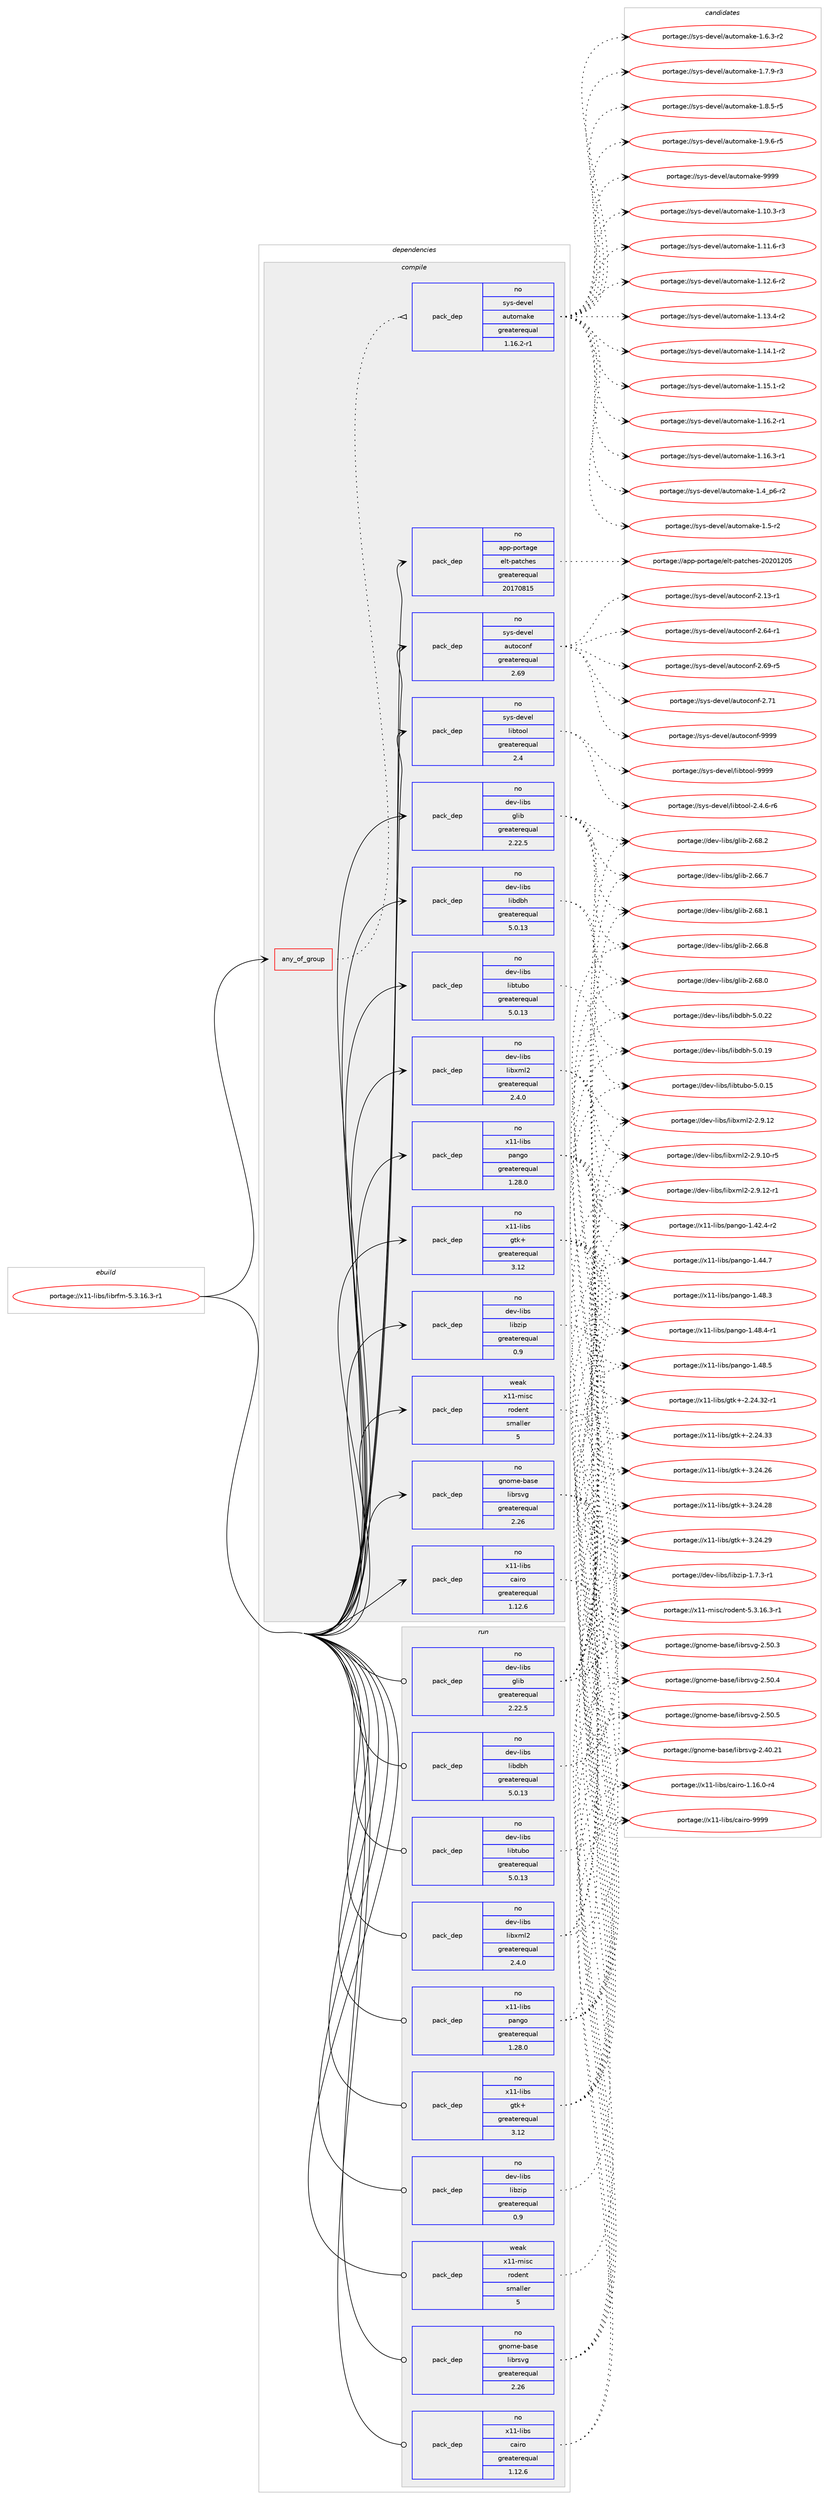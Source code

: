 digraph prolog {

# *************
# Graph options
# *************

newrank=true;
concentrate=true;
compound=true;
graph [rankdir=LR,fontname=Helvetica,fontsize=10,ranksep=1.5];#, ranksep=2.5, nodesep=0.2];
edge  [arrowhead=vee];
node  [fontname=Helvetica,fontsize=10];

# **********
# The ebuild
# **********

subgraph cluster_leftcol {
color=gray;
rank=same;
label=<<i>ebuild</i>>;
id [label="portage://x11-libs/librfm-5.3.16.3-r1", color=red, width=4, href="../x11-libs/librfm-5.3.16.3-r1.svg"];
}

# ****************
# The dependencies
# ****************

subgraph cluster_midcol {
color=gray;
label=<<i>dependencies</i>>;
subgraph cluster_compile {
fillcolor="#eeeeee";
style=filled;
label=<<i>compile</i>>;
subgraph any73 {
dependency1069 [label=<<TABLE BORDER="0" CELLBORDER="1" CELLSPACING="0" CELLPADDING="4"><TR><TD CELLPADDING="10">any_of_group</TD></TR></TABLE>>, shape=none, color=red];subgraph pack626 {
dependency1070 [label=<<TABLE BORDER="0" CELLBORDER="1" CELLSPACING="0" CELLPADDING="4" WIDTH="220"><TR><TD ROWSPAN="6" CELLPADDING="30">pack_dep</TD></TR><TR><TD WIDTH="110">no</TD></TR><TR><TD>sys-devel</TD></TR><TR><TD>automake</TD></TR><TR><TD>greaterequal</TD></TR><TR><TD>1.16.2-r1</TD></TR></TABLE>>, shape=none, color=blue];
}
dependency1069:e -> dependency1070:w [weight=20,style="dotted",arrowhead="oinv"];
}
id:e -> dependency1069:w [weight=20,style="solid",arrowhead="vee"];
subgraph pack627 {
dependency1071 [label=<<TABLE BORDER="0" CELLBORDER="1" CELLSPACING="0" CELLPADDING="4" WIDTH="220"><TR><TD ROWSPAN="6" CELLPADDING="30">pack_dep</TD></TR><TR><TD WIDTH="110">no</TD></TR><TR><TD>app-portage</TD></TR><TR><TD>elt-patches</TD></TR><TR><TD>greaterequal</TD></TR><TR><TD>20170815</TD></TR></TABLE>>, shape=none, color=blue];
}
id:e -> dependency1071:w [weight=20,style="solid",arrowhead="vee"];
subgraph pack628 {
dependency1072 [label=<<TABLE BORDER="0" CELLBORDER="1" CELLSPACING="0" CELLPADDING="4" WIDTH="220"><TR><TD ROWSPAN="6" CELLPADDING="30">pack_dep</TD></TR><TR><TD WIDTH="110">no</TD></TR><TR><TD>dev-libs</TD></TR><TR><TD>glib</TD></TR><TR><TD>greaterequal</TD></TR><TR><TD>2.22.5</TD></TR></TABLE>>, shape=none, color=blue];
}
id:e -> dependency1072:w [weight=20,style="solid",arrowhead="vee"];
subgraph pack629 {
dependency1073 [label=<<TABLE BORDER="0" CELLBORDER="1" CELLSPACING="0" CELLPADDING="4" WIDTH="220"><TR><TD ROWSPAN="6" CELLPADDING="30">pack_dep</TD></TR><TR><TD WIDTH="110">no</TD></TR><TR><TD>dev-libs</TD></TR><TR><TD>libdbh</TD></TR><TR><TD>greaterequal</TD></TR><TR><TD>5.0.13</TD></TR></TABLE>>, shape=none, color=blue];
}
id:e -> dependency1073:w [weight=20,style="solid",arrowhead="vee"];
subgraph pack630 {
dependency1074 [label=<<TABLE BORDER="0" CELLBORDER="1" CELLSPACING="0" CELLPADDING="4" WIDTH="220"><TR><TD ROWSPAN="6" CELLPADDING="30">pack_dep</TD></TR><TR><TD WIDTH="110">no</TD></TR><TR><TD>dev-libs</TD></TR><TR><TD>libtubo</TD></TR><TR><TD>greaterequal</TD></TR><TR><TD>5.0.13</TD></TR></TABLE>>, shape=none, color=blue];
}
id:e -> dependency1074:w [weight=20,style="solid",arrowhead="vee"];
subgraph pack631 {
dependency1075 [label=<<TABLE BORDER="0" CELLBORDER="1" CELLSPACING="0" CELLPADDING="4" WIDTH="220"><TR><TD ROWSPAN="6" CELLPADDING="30">pack_dep</TD></TR><TR><TD WIDTH="110">no</TD></TR><TR><TD>dev-libs</TD></TR><TR><TD>libxml2</TD></TR><TR><TD>greaterequal</TD></TR><TR><TD>2.4.0</TD></TR></TABLE>>, shape=none, color=blue];
}
id:e -> dependency1075:w [weight=20,style="solid",arrowhead="vee"];
subgraph pack632 {
dependency1076 [label=<<TABLE BORDER="0" CELLBORDER="1" CELLSPACING="0" CELLPADDING="4" WIDTH="220"><TR><TD ROWSPAN="6" CELLPADDING="30">pack_dep</TD></TR><TR><TD WIDTH="110">no</TD></TR><TR><TD>dev-libs</TD></TR><TR><TD>libzip</TD></TR><TR><TD>greaterequal</TD></TR><TR><TD>0.9</TD></TR></TABLE>>, shape=none, color=blue];
}
id:e -> dependency1076:w [weight=20,style="solid",arrowhead="vee"];
subgraph pack633 {
dependency1077 [label=<<TABLE BORDER="0" CELLBORDER="1" CELLSPACING="0" CELLPADDING="4" WIDTH="220"><TR><TD ROWSPAN="6" CELLPADDING="30">pack_dep</TD></TR><TR><TD WIDTH="110">no</TD></TR><TR><TD>gnome-base</TD></TR><TR><TD>librsvg</TD></TR><TR><TD>greaterequal</TD></TR><TR><TD>2.26</TD></TR></TABLE>>, shape=none, color=blue];
}
id:e -> dependency1077:w [weight=20,style="solid",arrowhead="vee"];
subgraph pack634 {
dependency1078 [label=<<TABLE BORDER="0" CELLBORDER="1" CELLSPACING="0" CELLPADDING="4" WIDTH="220"><TR><TD ROWSPAN="6" CELLPADDING="30">pack_dep</TD></TR><TR><TD WIDTH="110">no</TD></TR><TR><TD>sys-devel</TD></TR><TR><TD>autoconf</TD></TR><TR><TD>greaterequal</TD></TR><TR><TD>2.69</TD></TR></TABLE>>, shape=none, color=blue];
}
id:e -> dependency1078:w [weight=20,style="solid",arrowhead="vee"];
# *** BEGIN UNKNOWN DEPENDENCY TYPE (TODO) ***
# id -> package_dependency(portage://x11-libs/librfm-5.3.16.3-r1,install,no,sys-devel,gnuconfig,none,[,,],[],[])
# *** END UNKNOWN DEPENDENCY TYPE (TODO) ***

subgraph pack635 {
dependency1079 [label=<<TABLE BORDER="0" CELLBORDER="1" CELLSPACING="0" CELLPADDING="4" WIDTH="220"><TR><TD ROWSPAN="6" CELLPADDING="30">pack_dep</TD></TR><TR><TD WIDTH="110">no</TD></TR><TR><TD>sys-devel</TD></TR><TR><TD>libtool</TD></TR><TR><TD>greaterequal</TD></TR><TR><TD>2.4</TD></TR></TABLE>>, shape=none, color=blue];
}
id:e -> dependency1079:w [weight=20,style="solid",arrowhead="vee"];
# *** BEGIN UNKNOWN DEPENDENCY TYPE (TODO) ***
# id -> package_dependency(portage://x11-libs/librfm-5.3.16.3-r1,install,no,virtual,pkgconfig,none,[,,],[],[])
# *** END UNKNOWN DEPENDENCY TYPE (TODO) ***

subgraph pack636 {
dependency1080 [label=<<TABLE BORDER="0" CELLBORDER="1" CELLSPACING="0" CELLPADDING="4" WIDTH="220"><TR><TD ROWSPAN="6" CELLPADDING="30">pack_dep</TD></TR><TR><TD WIDTH="110">no</TD></TR><TR><TD>x11-libs</TD></TR><TR><TD>cairo</TD></TR><TR><TD>greaterequal</TD></TR><TR><TD>1.12.6</TD></TR></TABLE>>, shape=none, color=blue];
}
id:e -> dependency1080:w [weight=20,style="solid",arrowhead="vee"];
subgraph pack637 {
dependency1081 [label=<<TABLE BORDER="0" CELLBORDER="1" CELLSPACING="0" CELLPADDING="4" WIDTH="220"><TR><TD ROWSPAN="6" CELLPADDING="30">pack_dep</TD></TR><TR><TD WIDTH="110">no</TD></TR><TR><TD>x11-libs</TD></TR><TR><TD>gtk+</TD></TR><TR><TD>greaterequal</TD></TR><TR><TD>3.12</TD></TR></TABLE>>, shape=none, color=blue];
}
id:e -> dependency1081:w [weight=20,style="solid",arrowhead="vee"];
subgraph pack638 {
dependency1082 [label=<<TABLE BORDER="0" CELLBORDER="1" CELLSPACING="0" CELLPADDING="4" WIDTH="220"><TR><TD ROWSPAN="6" CELLPADDING="30">pack_dep</TD></TR><TR><TD WIDTH="110">no</TD></TR><TR><TD>x11-libs</TD></TR><TR><TD>pango</TD></TR><TR><TD>greaterequal</TD></TR><TR><TD>1.28.0</TD></TR></TABLE>>, shape=none, color=blue];
}
id:e -> dependency1082:w [weight=20,style="solid",arrowhead="vee"];
subgraph pack639 {
dependency1083 [label=<<TABLE BORDER="0" CELLBORDER="1" CELLSPACING="0" CELLPADDING="4" WIDTH="220"><TR><TD ROWSPAN="6" CELLPADDING="30">pack_dep</TD></TR><TR><TD WIDTH="110">weak</TD></TR><TR><TD>x11-misc</TD></TR><TR><TD>rodent</TD></TR><TR><TD>smaller</TD></TR><TR><TD>5</TD></TR></TABLE>>, shape=none, color=blue];
}
id:e -> dependency1083:w [weight=20,style="solid",arrowhead="vee"];
}
subgraph cluster_compileandrun {
fillcolor="#eeeeee";
style=filled;
label=<<i>compile and run</i>>;
}
subgraph cluster_run {
fillcolor="#eeeeee";
style=filled;
label=<<i>run</i>>;
subgraph pack640 {
dependency1084 [label=<<TABLE BORDER="0" CELLBORDER="1" CELLSPACING="0" CELLPADDING="4" WIDTH="220"><TR><TD ROWSPAN="6" CELLPADDING="30">pack_dep</TD></TR><TR><TD WIDTH="110">no</TD></TR><TR><TD>dev-libs</TD></TR><TR><TD>glib</TD></TR><TR><TD>greaterequal</TD></TR><TR><TD>2.22.5</TD></TR></TABLE>>, shape=none, color=blue];
}
id:e -> dependency1084:w [weight=20,style="solid",arrowhead="odot"];
subgraph pack641 {
dependency1085 [label=<<TABLE BORDER="0" CELLBORDER="1" CELLSPACING="0" CELLPADDING="4" WIDTH="220"><TR><TD ROWSPAN="6" CELLPADDING="30">pack_dep</TD></TR><TR><TD WIDTH="110">no</TD></TR><TR><TD>dev-libs</TD></TR><TR><TD>libdbh</TD></TR><TR><TD>greaterequal</TD></TR><TR><TD>5.0.13</TD></TR></TABLE>>, shape=none, color=blue];
}
id:e -> dependency1085:w [weight=20,style="solid",arrowhead="odot"];
subgraph pack642 {
dependency1086 [label=<<TABLE BORDER="0" CELLBORDER="1" CELLSPACING="0" CELLPADDING="4" WIDTH="220"><TR><TD ROWSPAN="6" CELLPADDING="30">pack_dep</TD></TR><TR><TD WIDTH="110">no</TD></TR><TR><TD>dev-libs</TD></TR><TR><TD>libtubo</TD></TR><TR><TD>greaterequal</TD></TR><TR><TD>5.0.13</TD></TR></TABLE>>, shape=none, color=blue];
}
id:e -> dependency1086:w [weight=20,style="solid",arrowhead="odot"];
subgraph pack643 {
dependency1087 [label=<<TABLE BORDER="0" CELLBORDER="1" CELLSPACING="0" CELLPADDING="4" WIDTH="220"><TR><TD ROWSPAN="6" CELLPADDING="30">pack_dep</TD></TR><TR><TD WIDTH="110">no</TD></TR><TR><TD>dev-libs</TD></TR><TR><TD>libxml2</TD></TR><TR><TD>greaterequal</TD></TR><TR><TD>2.4.0</TD></TR></TABLE>>, shape=none, color=blue];
}
id:e -> dependency1087:w [weight=20,style="solid",arrowhead="odot"];
subgraph pack644 {
dependency1088 [label=<<TABLE BORDER="0" CELLBORDER="1" CELLSPACING="0" CELLPADDING="4" WIDTH="220"><TR><TD ROWSPAN="6" CELLPADDING="30">pack_dep</TD></TR><TR><TD WIDTH="110">no</TD></TR><TR><TD>dev-libs</TD></TR><TR><TD>libzip</TD></TR><TR><TD>greaterequal</TD></TR><TR><TD>0.9</TD></TR></TABLE>>, shape=none, color=blue];
}
id:e -> dependency1088:w [weight=20,style="solid",arrowhead="odot"];
subgraph pack645 {
dependency1089 [label=<<TABLE BORDER="0" CELLBORDER="1" CELLSPACING="0" CELLPADDING="4" WIDTH="220"><TR><TD ROWSPAN="6" CELLPADDING="30">pack_dep</TD></TR><TR><TD WIDTH="110">no</TD></TR><TR><TD>gnome-base</TD></TR><TR><TD>librsvg</TD></TR><TR><TD>greaterequal</TD></TR><TR><TD>2.26</TD></TR></TABLE>>, shape=none, color=blue];
}
id:e -> dependency1089:w [weight=20,style="solid",arrowhead="odot"];
subgraph pack646 {
dependency1090 [label=<<TABLE BORDER="0" CELLBORDER="1" CELLSPACING="0" CELLPADDING="4" WIDTH="220"><TR><TD ROWSPAN="6" CELLPADDING="30">pack_dep</TD></TR><TR><TD WIDTH="110">no</TD></TR><TR><TD>x11-libs</TD></TR><TR><TD>cairo</TD></TR><TR><TD>greaterequal</TD></TR><TR><TD>1.12.6</TD></TR></TABLE>>, shape=none, color=blue];
}
id:e -> dependency1090:w [weight=20,style="solid",arrowhead="odot"];
subgraph pack647 {
dependency1091 [label=<<TABLE BORDER="0" CELLBORDER="1" CELLSPACING="0" CELLPADDING="4" WIDTH="220"><TR><TD ROWSPAN="6" CELLPADDING="30">pack_dep</TD></TR><TR><TD WIDTH="110">no</TD></TR><TR><TD>x11-libs</TD></TR><TR><TD>gtk+</TD></TR><TR><TD>greaterequal</TD></TR><TR><TD>3.12</TD></TR></TABLE>>, shape=none, color=blue];
}
id:e -> dependency1091:w [weight=20,style="solid",arrowhead="odot"];
subgraph pack648 {
dependency1092 [label=<<TABLE BORDER="0" CELLBORDER="1" CELLSPACING="0" CELLPADDING="4" WIDTH="220"><TR><TD ROWSPAN="6" CELLPADDING="30">pack_dep</TD></TR><TR><TD WIDTH="110">no</TD></TR><TR><TD>x11-libs</TD></TR><TR><TD>pango</TD></TR><TR><TD>greaterequal</TD></TR><TR><TD>1.28.0</TD></TR></TABLE>>, shape=none, color=blue];
}
id:e -> dependency1092:w [weight=20,style="solid",arrowhead="odot"];
subgraph pack649 {
dependency1093 [label=<<TABLE BORDER="0" CELLBORDER="1" CELLSPACING="0" CELLPADDING="4" WIDTH="220"><TR><TD ROWSPAN="6" CELLPADDING="30">pack_dep</TD></TR><TR><TD WIDTH="110">weak</TD></TR><TR><TD>x11-misc</TD></TR><TR><TD>rodent</TD></TR><TR><TD>smaller</TD></TR><TR><TD>5</TD></TR></TABLE>>, shape=none, color=blue];
}
id:e -> dependency1093:w [weight=20,style="solid",arrowhead="odot"];
}
}

# **************
# The candidates
# **************

subgraph cluster_choices {
rank=same;
color=gray;
label=<<i>candidates</i>>;

subgraph choice626 {
color=black;
nodesep=1;
choice11512111545100101118101108479711711611110997107101454946494846514511451 [label="portage://sys-devel/automake-1.10.3-r3", color=red, width=4,href="../sys-devel/automake-1.10.3-r3.svg"];
choice11512111545100101118101108479711711611110997107101454946494946544511451 [label="portage://sys-devel/automake-1.11.6-r3", color=red, width=4,href="../sys-devel/automake-1.11.6-r3.svg"];
choice11512111545100101118101108479711711611110997107101454946495046544511450 [label="portage://sys-devel/automake-1.12.6-r2", color=red, width=4,href="../sys-devel/automake-1.12.6-r2.svg"];
choice11512111545100101118101108479711711611110997107101454946495146524511450 [label="portage://sys-devel/automake-1.13.4-r2", color=red, width=4,href="../sys-devel/automake-1.13.4-r2.svg"];
choice11512111545100101118101108479711711611110997107101454946495246494511450 [label="portage://sys-devel/automake-1.14.1-r2", color=red, width=4,href="../sys-devel/automake-1.14.1-r2.svg"];
choice11512111545100101118101108479711711611110997107101454946495346494511450 [label="portage://sys-devel/automake-1.15.1-r2", color=red, width=4,href="../sys-devel/automake-1.15.1-r2.svg"];
choice11512111545100101118101108479711711611110997107101454946495446504511449 [label="portage://sys-devel/automake-1.16.2-r1", color=red, width=4,href="../sys-devel/automake-1.16.2-r1.svg"];
choice11512111545100101118101108479711711611110997107101454946495446514511449 [label="portage://sys-devel/automake-1.16.3-r1", color=red, width=4,href="../sys-devel/automake-1.16.3-r1.svg"];
choice115121115451001011181011084797117116111109971071014549465295112544511450 [label="portage://sys-devel/automake-1.4_p6-r2", color=red, width=4,href="../sys-devel/automake-1.4_p6-r2.svg"];
choice11512111545100101118101108479711711611110997107101454946534511450 [label="portage://sys-devel/automake-1.5-r2", color=red, width=4,href="../sys-devel/automake-1.5-r2.svg"];
choice115121115451001011181011084797117116111109971071014549465446514511450 [label="portage://sys-devel/automake-1.6.3-r2", color=red, width=4,href="../sys-devel/automake-1.6.3-r2.svg"];
choice115121115451001011181011084797117116111109971071014549465546574511451 [label="portage://sys-devel/automake-1.7.9-r3", color=red, width=4,href="../sys-devel/automake-1.7.9-r3.svg"];
choice115121115451001011181011084797117116111109971071014549465646534511453 [label="portage://sys-devel/automake-1.8.5-r5", color=red, width=4,href="../sys-devel/automake-1.8.5-r5.svg"];
choice115121115451001011181011084797117116111109971071014549465746544511453 [label="portage://sys-devel/automake-1.9.6-r5", color=red, width=4,href="../sys-devel/automake-1.9.6-r5.svg"];
choice115121115451001011181011084797117116111109971071014557575757 [label="portage://sys-devel/automake-9999", color=red, width=4,href="../sys-devel/automake-9999.svg"];
dependency1070:e -> choice11512111545100101118101108479711711611110997107101454946494846514511451:w [style=dotted,weight="100"];
dependency1070:e -> choice11512111545100101118101108479711711611110997107101454946494946544511451:w [style=dotted,weight="100"];
dependency1070:e -> choice11512111545100101118101108479711711611110997107101454946495046544511450:w [style=dotted,weight="100"];
dependency1070:e -> choice11512111545100101118101108479711711611110997107101454946495146524511450:w [style=dotted,weight="100"];
dependency1070:e -> choice11512111545100101118101108479711711611110997107101454946495246494511450:w [style=dotted,weight="100"];
dependency1070:e -> choice11512111545100101118101108479711711611110997107101454946495346494511450:w [style=dotted,weight="100"];
dependency1070:e -> choice11512111545100101118101108479711711611110997107101454946495446504511449:w [style=dotted,weight="100"];
dependency1070:e -> choice11512111545100101118101108479711711611110997107101454946495446514511449:w [style=dotted,weight="100"];
dependency1070:e -> choice115121115451001011181011084797117116111109971071014549465295112544511450:w [style=dotted,weight="100"];
dependency1070:e -> choice11512111545100101118101108479711711611110997107101454946534511450:w [style=dotted,weight="100"];
dependency1070:e -> choice115121115451001011181011084797117116111109971071014549465446514511450:w [style=dotted,weight="100"];
dependency1070:e -> choice115121115451001011181011084797117116111109971071014549465546574511451:w [style=dotted,weight="100"];
dependency1070:e -> choice115121115451001011181011084797117116111109971071014549465646534511453:w [style=dotted,weight="100"];
dependency1070:e -> choice115121115451001011181011084797117116111109971071014549465746544511453:w [style=dotted,weight="100"];
dependency1070:e -> choice115121115451001011181011084797117116111109971071014557575757:w [style=dotted,weight="100"];
}
subgraph choice627 {
color=black;
nodesep=1;
choice97112112451121111141169710310147101108116451129711699104101115455048504849504853 [label="portage://app-portage/elt-patches-20201205", color=red, width=4,href="../app-portage/elt-patches-20201205.svg"];
dependency1071:e -> choice97112112451121111141169710310147101108116451129711699104101115455048504849504853:w [style=dotted,weight="100"];
}
subgraph choice628 {
color=black;
nodesep=1;
choice1001011184510810598115471031081059845504654544655 [label="portage://dev-libs/glib-2.66.7", color=red, width=4,href="../dev-libs/glib-2.66.7.svg"];
choice1001011184510810598115471031081059845504654544656 [label="portage://dev-libs/glib-2.66.8", color=red, width=4,href="../dev-libs/glib-2.66.8.svg"];
choice1001011184510810598115471031081059845504654564648 [label="portage://dev-libs/glib-2.68.0", color=red, width=4,href="../dev-libs/glib-2.68.0.svg"];
choice1001011184510810598115471031081059845504654564649 [label="portage://dev-libs/glib-2.68.1", color=red, width=4,href="../dev-libs/glib-2.68.1.svg"];
choice1001011184510810598115471031081059845504654564650 [label="portage://dev-libs/glib-2.68.2", color=red, width=4,href="../dev-libs/glib-2.68.2.svg"];
dependency1072:e -> choice1001011184510810598115471031081059845504654544655:w [style=dotted,weight="100"];
dependency1072:e -> choice1001011184510810598115471031081059845504654544656:w [style=dotted,weight="100"];
dependency1072:e -> choice1001011184510810598115471031081059845504654564648:w [style=dotted,weight="100"];
dependency1072:e -> choice1001011184510810598115471031081059845504654564649:w [style=dotted,weight="100"];
dependency1072:e -> choice1001011184510810598115471031081059845504654564650:w [style=dotted,weight="100"];
}
subgraph choice629 {
color=black;
nodesep=1;
choice100101118451081059811547108105981009810445534648464957 [label="portage://dev-libs/libdbh-5.0.19", color=red, width=4,href="../dev-libs/libdbh-5.0.19.svg"];
choice100101118451081059811547108105981009810445534648465050 [label="portage://dev-libs/libdbh-5.0.22", color=red, width=4,href="../dev-libs/libdbh-5.0.22.svg"];
dependency1073:e -> choice100101118451081059811547108105981009810445534648464957:w [style=dotted,weight="100"];
dependency1073:e -> choice100101118451081059811547108105981009810445534648465050:w [style=dotted,weight="100"];
}
subgraph choice630 {
color=black;
nodesep=1;
choice100101118451081059811547108105981161179811145534648464953 [label="portage://dev-libs/libtubo-5.0.15", color=red, width=4,href="../dev-libs/libtubo-5.0.15.svg"];
dependency1074:e -> choice100101118451081059811547108105981161179811145534648464953:w [style=dotted,weight="100"];
}
subgraph choice631 {
color=black;
nodesep=1;
choice1001011184510810598115471081059812010910850455046574649484511453 [label="portage://dev-libs/libxml2-2.9.10-r5", color=red, width=4,href="../dev-libs/libxml2-2.9.10-r5.svg"];
choice100101118451081059811547108105981201091085045504657464950 [label="portage://dev-libs/libxml2-2.9.12", color=red, width=4,href="../dev-libs/libxml2-2.9.12.svg"];
choice1001011184510810598115471081059812010910850455046574649504511449 [label="portage://dev-libs/libxml2-2.9.12-r1", color=red, width=4,href="../dev-libs/libxml2-2.9.12-r1.svg"];
dependency1075:e -> choice1001011184510810598115471081059812010910850455046574649484511453:w [style=dotted,weight="100"];
dependency1075:e -> choice100101118451081059811547108105981201091085045504657464950:w [style=dotted,weight="100"];
dependency1075:e -> choice1001011184510810598115471081059812010910850455046574649504511449:w [style=dotted,weight="100"];
}
subgraph choice632 {
color=black;
nodesep=1;
choice100101118451081059811547108105981221051124549465546514511449 [label="portage://dev-libs/libzip-1.7.3-r1", color=red, width=4,href="../dev-libs/libzip-1.7.3-r1.svg"];
dependency1076:e -> choice100101118451081059811547108105981221051124549465546514511449:w [style=dotted,weight="100"];
}
subgraph choice633 {
color=black;
nodesep=1;
choice10311011110910145989711510147108105981141151181034550465248465049 [label="portage://gnome-base/librsvg-2.40.21", color=red, width=4,href="../gnome-base/librsvg-2.40.21.svg"];
choice103110111109101459897115101471081059811411511810345504653484651 [label="portage://gnome-base/librsvg-2.50.3", color=red, width=4,href="../gnome-base/librsvg-2.50.3.svg"];
choice103110111109101459897115101471081059811411511810345504653484652 [label="portage://gnome-base/librsvg-2.50.4", color=red, width=4,href="../gnome-base/librsvg-2.50.4.svg"];
choice103110111109101459897115101471081059811411511810345504653484653 [label="portage://gnome-base/librsvg-2.50.5", color=red, width=4,href="../gnome-base/librsvg-2.50.5.svg"];
dependency1077:e -> choice10311011110910145989711510147108105981141151181034550465248465049:w [style=dotted,weight="100"];
dependency1077:e -> choice103110111109101459897115101471081059811411511810345504653484651:w [style=dotted,weight="100"];
dependency1077:e -> choice103110111109101459897115101471081059811411511810345504653484652:w [style=dotted,weight="100"];
dependency1077:e -> choice103110111109101459897115101471081059811411511810345504653484653:w [style=dotted,weight="100"];
}
subgraph choice634 {
color=black;
nodesep=1;
choice1151211154510010111810110847971171161119911111010245504649514511449 [label="portage://sys-devel/autoconf-2.13-r1", color=red, width=4,href="../sys-devel/autoconf-2.13-r1.svg"];
choice1151211154510010111810110847971171161119911111010245504654524511449 [label="portage://sys-devel/autoconf-2.64-r1", color=red, width=4,href="../sys-devel/autoconf-2.64-r1.svg"];
choice1151211154510010111810110847971171161119911111010245504654574511453 [label="portage://sys-devel/autoconf-2.69-r5", color=red, width=4,href="../sys-devel/autoconf-2.69-r5.svg"];
choice115121115451001011181011084797117116111991111101024550465549 [label="portage://sys-devel/autoconf-2.71", color=red, width=4,href="../sys-devel/autoconf-2.71.svg"];
choice115121115451001011181011084797117116111991111101024557575757 [label="portage://sys-devel/autoconf-9999", color=red, width=4,href="../sys-devel/autoconf-9999.svg"];
dependency1078:e -> choice1151211154510010111810110847971171161119911111010245504649514511449:w [style=dotted,weight="100"];
dependency1078:e -> choice1151211154510010111810110847971171161119911111010245504654524511449:w [style=dotted,weight="100"];
dependency1078:e -> choice1151211154510010111810110847971171161119911111010245504654574511453:w [style=dotted,weight="100"];
dependency1078:e -> choice115121115451001011181011084797117116111991111101024550465549:w [style=dotted,weight="100"];
dependency1078:e -> choice115121115451001011181011084797117116111991111101024557575757:w [style=dotted,weight="100"];
}
subgraph choice635 {
color=black;
nodesep=1;
choice1151211154510010111810110847108105981161111111084550465246544511454 [label="portage://sys-devel/libtool-2.4.6-r6", color=red, width=4,href="../sys-devel/libtool-2.4.6-r6.svg"];
choice1151211154510010111810110847108105981161111111084557575757 [label="portage://sys-devel/libtool-9999", color=red, width=4,href="../sys-devel/libtool-9999.svg"];
dependency1079:e -> choice1151211154510010111810110847108105981161111111084550465246544511454:w [style=dotted,weight="100"];
dependency1079:e -> choice1151211154510010111810110847108105981161111111084557575757:w [style=dotted,weight="100"];
}
subgraph choice636 {
color=black;
nodesep=1;
choice12049494510810598115479997105114111454946495446484511452 [label="portage://x11-libs/cairo-1.16.0-r4", color=red, width=4,href="../x11-libs/cairo-1.16.0-r4.svg"];
choice120494945108105981154799971051141114557575757 [label="portage://x11-libs/cairo-9999", color=red, width=4,href="../x11-libs/cairo-9999.svg"];
dependency1080:e -> choice12049494510810598115479997105114111454946495446484511452:w [style=dotted,weight="100"];
dependency1080:e -> choice120494945108105981154799971051141114557575757:w [style=dotted,weight="100"];
}
subgraph choice637 {
color=black;
nodesep=1;
choice12049494510810598115471031161074345504650524651504511449 [label="portage://x11-libs/gtk+-2.24.32-r1", color=red, width=4,href="../x11-libs/gtk+-2.24.32-r1.svg"];
choice1204949451081059811547103116107434550465052465151 [label="portage://x11-libs/gtk+-2.24.33", color=red, width=4,href="../x11-libs/gtk+-2.24.33.svg"];
choice1204949451081059811547103116107434551465052465054 [label="portage://x11-libs/gtk+-3.24.26", color=red, width=4,href="../x11-libs/gtk+-3.24.26.svg"];
choice1204949451081059811547103116107434551465052465056 [label="portage://x11-libs/gtk+-3.24.28", color=red, width=4,href="../x11-libs/gtk+-3.24.28.svg"];
choice1204949451081059811547103116107434551465052465057 [label="portage://x11-libs/gtk+-3.24.29", color=red, width=4,href="../x11-libs/gtk+-3.24.29.svg"];
dependency1081:e -> choice12049494510810598115471031161074345504650524651504511449:w [style=dotted,weight="100"];
dependency1081:e -> choice1204949451081059811547103116107434550465052465151:w [style=dotted,weight="100"];
dependency1081:e -> choice1204949451081059811547103116107434551465052465054:w [style=dotted,weight="100"];
dependency1081:e -> choice1204949451081059811547103116107434551465052465056:w [style=dotted,weight="100"];
dependency1081:e -> choice1204949451081059811547103116107434551465052465057:w [style=dotted,weight="100"];
}
subgraph choice638 {
color=black;
nodesep=1;
choice120494945108105981154711297110103111454946525046524511450 [label="portage://x11-libs/pango-1.42.4-r2", color=red, width=4,href="../x11-libs/pango-1.42.4-r2.svg"];
choice12049494510810598115471129711010311145494652524655 [label="portage://x11-libs/pango-1.44.7", color=red, width=4,href="../x11-libs/pango-1.44.7.svg"];
choice12049494510810598115471129711010311145494652564651 [label="portage://x11-libs/pango-1.48.3", color=red, width=4,href="../x11-libs/pango-1.48.3.svg"];
choice120494945108105981154711297110103111454946525646524511449 [label="portage://x11-libs/pango-1.48.4-r1", color=red, width=4,href="../x11-libs/pango-1.48.4-r1.svg"];
choice12049494510810598115471129711010311145494652564653 [label="portage://x11-libs/pango-1.48.5", color=red, width=4,href="../x11-libs/pango-1.48.5.svg"];
dependency1082:e -> choice120494945108105981154711297110103111454946525046524511450:w [style=dotted,weight="100"];
dependency1082:e -> choice12049494510810598115471129711010311145494652524655:w [style=dotted,weight="100"];
dependency1082:e -> choice12049494510810598115471129711010311145494652564651:w [style=dotted,weight="100"];
dependency1082:e -> choice120494945108105981154711297110103111454946525646524511449:w [style=dotted,weight="100"];
dependency1082:e -> choice12049494510810598115471129711010311145494652564653:w [style=dotted,weight="100"];
}
subgraph choice639 {
color=black;
nodesep=1;
choice12049494510910511599471141111001011101164553465146495446514511449 [label="portage://x11-misc/rodent-5.3.16.3-r1", color=red, width=4,href="../x11-misc/rodent-5.3.16.3-r1.svg"];
dependency1083:e -> choice12049494510910511599471141111001011101164553465146495446514511449:w [style=dotted,weight="100"];
}
subgraph choice640 {
color=black;
nodesep=1;
choice1001011184510810598115471031081059845504654544655 [label="portage://dev-libs/glib-2.66.7", color=red, width=4,href="../dev-libs/glib-2.66.7.svg"];
choice1001011184510810598115471031081059845504654544656 [label="portage://dev-libs/glib-2.66.8", color=red, width=4,href="../dev-libs/glib-2.66.8.svg"];
choice1001011184510810598115471031081059845504654564648 [label="portage://dev-libs/glib-2.68.0", color=red, width=4,href="../dev-libs/glib-2.68.0.svg"];
choice1001011184510810598115471031081059845504654564649 [label="portage://dev-libs/glib-2.68.1", color=red, width=4,href="../dev-libs/glib-2.68.1.svg"];
choice1001011184510810598115471031081059845504654564650 [label="portage://dev-libs/glib-2.68.2", color=red, width=4,href="../dev-libs/glib-2.68.2.svg"];
dependency1084:e -> choice1001011184510810598115471031081059845504654544655:w [style=dotted,weight="100"];
dependency1084:e -> choice1001011184510810598115471031081059845504654544656:w [style=dotted,weight="100"];
dependency1084:e -> choice1001011184510810598115471031081059845504654564648:w [style=dotted,weight="100"];
dependency1084:e -> choice1001011184510810598115471031081059845504654564649:w [style=dotted,weight="100"];
dependency1084:e -> choice1001011184510810598115471031081059845504654564650:w [style=dotted,weight="100"];
}
subgraph choice641 {
color=black;
nodesep=1;
choice100101118451081059811547108105981009810445534648464957 [label="portage://dev-libs/libdbh-5.0.19", color=red, width=4,href="../dev-libs/libdbh-5.0.19.svg"];
choice100101118451081059811547108105981009810445534648465050 [label="portage://dev-libs/libdbh-5.0.22", color=red, width=4,href="../dev-libs/libdbh-5.0.22.svg"];
dependency1085:e -> choice100101118451081059811547108105981009810445534648464957:w [style=dotted,weight="100"];
dependency1085:e -> choice100101118451081059811547108105981009810445534648465050:w [style=dotted,weight="100"];
}
subgraph choice642 {
color=black;
nodesep=1;
choice100101118451081059811547108105981161179811145534648464953 [label="portage://dev-libs/libtubo-5.0.15", color=red, width=4,href="../dev-libs/libtubo-5.0.15.svg"];
dependency1086:e -> choice100101118451081059811547108105981161179811145534648464953:w [style=dotted,weight="100"];
}
subgraph choice643 {
color=black;
nodesep=1;
choice1001011184510810598115471081059812010910850455046574649484511453 [label="portage://dev-libs/libxml2-2.9.10-r5", color=red, width=4,href="../dev-libs/libxml2-2.9.10-r5.svg"];
choice100101118451081059811547108105981201091085045504657464950 [label="portage://dev-libs/libxml2-2.9.12", color=red, width=4,href="../dev-libs/libxml2-2.9.12.svg"];
choice1001011184510810598115471081059812010910850455046574649504511449 [label="portage://dev-libs/libxml2-2.9.12-r1", color=red, width=4,href="../dev-libs/libxml2-2.9.12-r1.svg"];
dependency1087:e -> choice1001011184510810598115471081059812010910850455046574649484511453:w [style=dotted,weight="100"];
dependency1087:e -> choice100101118451081059811547108105981201091085045504657464950:w [style=dotted,weight="100"];
dependency1087:e -> choice1001011184510810598115471081059812010910850455046574649504511449:w [style=dotted,weight="100"];
}
subgraph choice644 {
color=black;
nodesep=1;
choice100101118451081059811547108105981221051124549465546514511449 [label="portage://dev-libs/libzip-1.7.3-r1", color=red, width=4,href="../dev-libs/libzip-1.7.3-r1.svg"];
dependency1088:e -> choice100101118451081059811547108105981221051124549465546514511449:w [style=dotted,weight="100"];
}
subgraph choice645 {
color=black;
nodesep=1;
choice10311011110910145989711510147108105981141151181034550465248465049 [label="portage://gnome-base/librsvg-2.40.21", color=red, width=4,href="../gnome-base/librsvg-2.40.21.svg"];
choice103110111109101459897115101471081059811411511810345504653484651 [label="portage://gnome-base/librsvg-2.50.3", color=red, width=4,href="../gnome-base/librsvg-2.50.3.svg"];
choice103110111109101459897115101471081059811411511810345504653484652 [label="portage://gnome-base/librsvg-2.50.4", color=red, width=4,href="../gnome-base/librsvg-2.50.4.svg"];
choice103110111109101459897115101471081059811411511810345504653484653 [label="portage://gnome-base/librsvg-2.50.5", color=red, width=4,href="../gnome-base/librsvg-2.50.5.svg"];
dependency1089:e -> choice10311011110910145989711510147108105981141151181034550465248465049:w [style=dotted,weight="100"];
dependency1089:e -> choice103110111109101459897115101471081059811411511810345504653484651:w [style=dotted,weight="100"];
dependency1089:e -> choice103110111109101459897115101471081059811411511810345504653484652:w [style=dotted,weight="100"];
dependency1089:e -> choice103110111109101459897115101471081059811411511810345504653484653:w [style=dotted,weight="100"];
}
subgraph choice646 {
color=black;
nodesep=1;
choice12049494510810598115479997105114111454946495446484511452 [label="portage://x11-libs/cairo-1.16.0-r4", color=red, width=4,href="../x11-libs/cairo-1.16.0-r4.svg"];
choice120494945108105981154799971051141114557575757 [label="portage://x11-libs/cairo-9999", color=red, width=4,href="../x11-libs/cairo-9999.svg"];
dependency1090:e -> choice12049494510810598115479997105114111454946495446484511452:w [style=dotted,weight="100"];
dependency1090:e -> choice120494945108105981154799971051141114557575757:w [style=dotted,weight="100"];
}
subgraph choice647 {
color=black;
nodesep=1;
choice12049494510810598115471031161074345504650524651504511449 [label="portage://x11-libs/gtk+-2.24.32-r1", color=red, width=4,href="../x11-libs/gtk+-2.24.32-r1.svg"];
choice1204949451081059811547103116107434550465052465151 [label="portage://x11-libs/gtk+-2.24.33", color=red, width=4,href="../x11-libs/gtk+-2.24.33.svg"];
choice1204949451081059811547103116107434551465052465054 [label="portage://x11-libs/gtk+-3.24.26", color=red, width=4,href="../x11-libs/gtk+-3.24.26.svg"];
choice1204949451081059811547103116107434551465052465056 [label="portage://x11-libs/gtk+-3.24.28", color=red, width=4,href="../x11-libs/gtk+-3.24.28.svg"];
choice1204949451081059811547103116107434551465052465057 [label="portage://x11-libs/gtk+-3.24.29", color=red, width=4,href="../x11-libs/gtk+-3.24.29.svg"];
dependency1091:e -> choice12049494510810598115471031161074345504650524651504511449:w [style=dotted,weight="100"];
dependency1091:e -> choice1204949451081059811547103116107434550465052465151:w [style=dotted,weight="100"];
dependency1091:e -> choice1204949451081059811547103116107434551465052465054:w [style=dotted,weight="100"];
dependency1091:e -> choice1204949451081059811547103116107434551465052465056:w [style=dotted,weight="100"];
dependency1091:e -> choice1204949451081059811547103116107434551465052465057:w [style=dotted,weight="100"];
}
subgraph choice648 {
color=black;
nodesep=1;
choice120494945108105981154711297110103111454946525046524511450 [label="portage://x11-libs/pango-1.42.4-r2", color=red, width=4,href="../x11-libs/pango-1.42.4-r2.svg"];
choice12049494510810598115471129711010311145494652524655 [label="portage://x11-libs/pango-1.44.7", color=red, width=4,href="../x11-libs/pango-1.44.7.svg"];
choice12049494510810598115471129711010311145494652564651 [label="portage://x11-libs/pango-1.48.3", color=red, width=4,href="../x11-libs/pango-1.48.3.svg"];
choice120494945108105981154711297110103111454946525646524511449 [label="portage://x11-libs/pango-1.48.4-r1", color=red, width=4,href="../x11-libs/pango-1.48.4-r1.svg"];
choice12049494510810598115471129711010311145494652564653 [label="portage://x11-libs/pango-1.48.5", color=red, width=4,href="../x11-libs/pango-1.48.5.svg"];
dependency1092:e -> choice120494945108105981154711297110103111454946525046524511450:w [style=dotted,weight="100"];
dependency1092:e -> choice12049494510810598115471129711010311145494652524655:w [style=dotted,weight="100"];
dependency1092:e -> choice12049494510810598115471129711010311145494652564651:w [style=dotted,weight="100"];
dependency1092:e -> choice120494945108105981154711297110103111454946525646524511449:w [style=dotted,weight="100"];
dependency1092:e -> choice12049494510810598115471129711010311145494652564653:w [style=dotted,weight="100"];
}
subgraph choice649 {
color=black;
nodesep=1;
choice12049494510910511599471141111001011101164553465146495446514511449 [label="portage://x11-misc/rodent-5.3.16.3-r1", color=red, width=4,href="../x11-misc/rodent-5.3.16.3-r1.svg"];
dependency1093:e -> choice12049494510910511599471141111001011101164553465146495446514511449:w [style=dotted,weight="100"];
}
}

}

